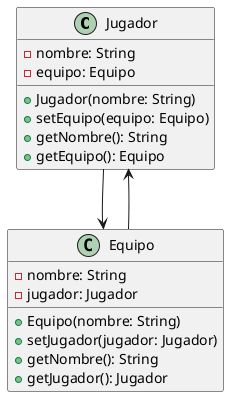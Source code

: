 @startuml
class Jugador {
    - nombre: String
    - equipo: Equipo
    + Jugador(nombre: String)
    + setEquipo(equipo: Equipo)
    + getNombre(): String
    + getEquipo(): Equipo
}

class Equipo {
    - nombre: String
    - jugador: Jugador
    + Equipo(nombre: String)
    + setJugador(jugador: Jugador)
    + getNombre(): String
    + getJugador(): Jugador
}

Jugador --> Equipo
Equipo --> Jugador
@enduml